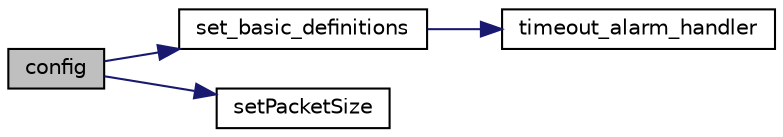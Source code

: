 digraph "config"
{
  edge [fontname="Helvetica",fontsize="10",labelfontname="Helvetica",labelfontsize="10"];
  node [fontname="Helvetica",fontsize="10",shape=record];
  rankdir="LR";
  Node1 [label="config",height=0.2,width=0.4,color="black", fillcolor="grey75", style="filled", fontcolor="black"];
  Node1 -> Node2 [color="midnightblue",fontsize="10",style="solid",fontname="Helvetica"];
  Node2 [label="set_basic_definitions",height=0.2,width=0.4,color="black", fillcolor="white", style="filled",URL="$_data_link_protocol_8c.html#a224fe6e5e5dac90f16f0a69196631a0f"];
  Node2 -> Node3 [color="midnightblue",fontsize="10",style="solid",fontname="Helvetica"];
  Node3 [label="timeout_alarm_handler",height=0.2,width=0.4,color="black", fillcolor="white", style="filled",URL="$_data_link_protocol_8c.html#abc2de636b525f3c7fb5c49058c0e9814"];
  Node1 -> Node4 [color="midnightblue",fontsize="10",style="solid",fontname="Helvetica"];
  Node4 [label="setPacketSize",height=0.2,width=0.4,color="black", fillcolor="white", style="filled",URL="$_app_8c.html#a8e15d7a1b572d121a014c7dbe5f0c405"];
}
